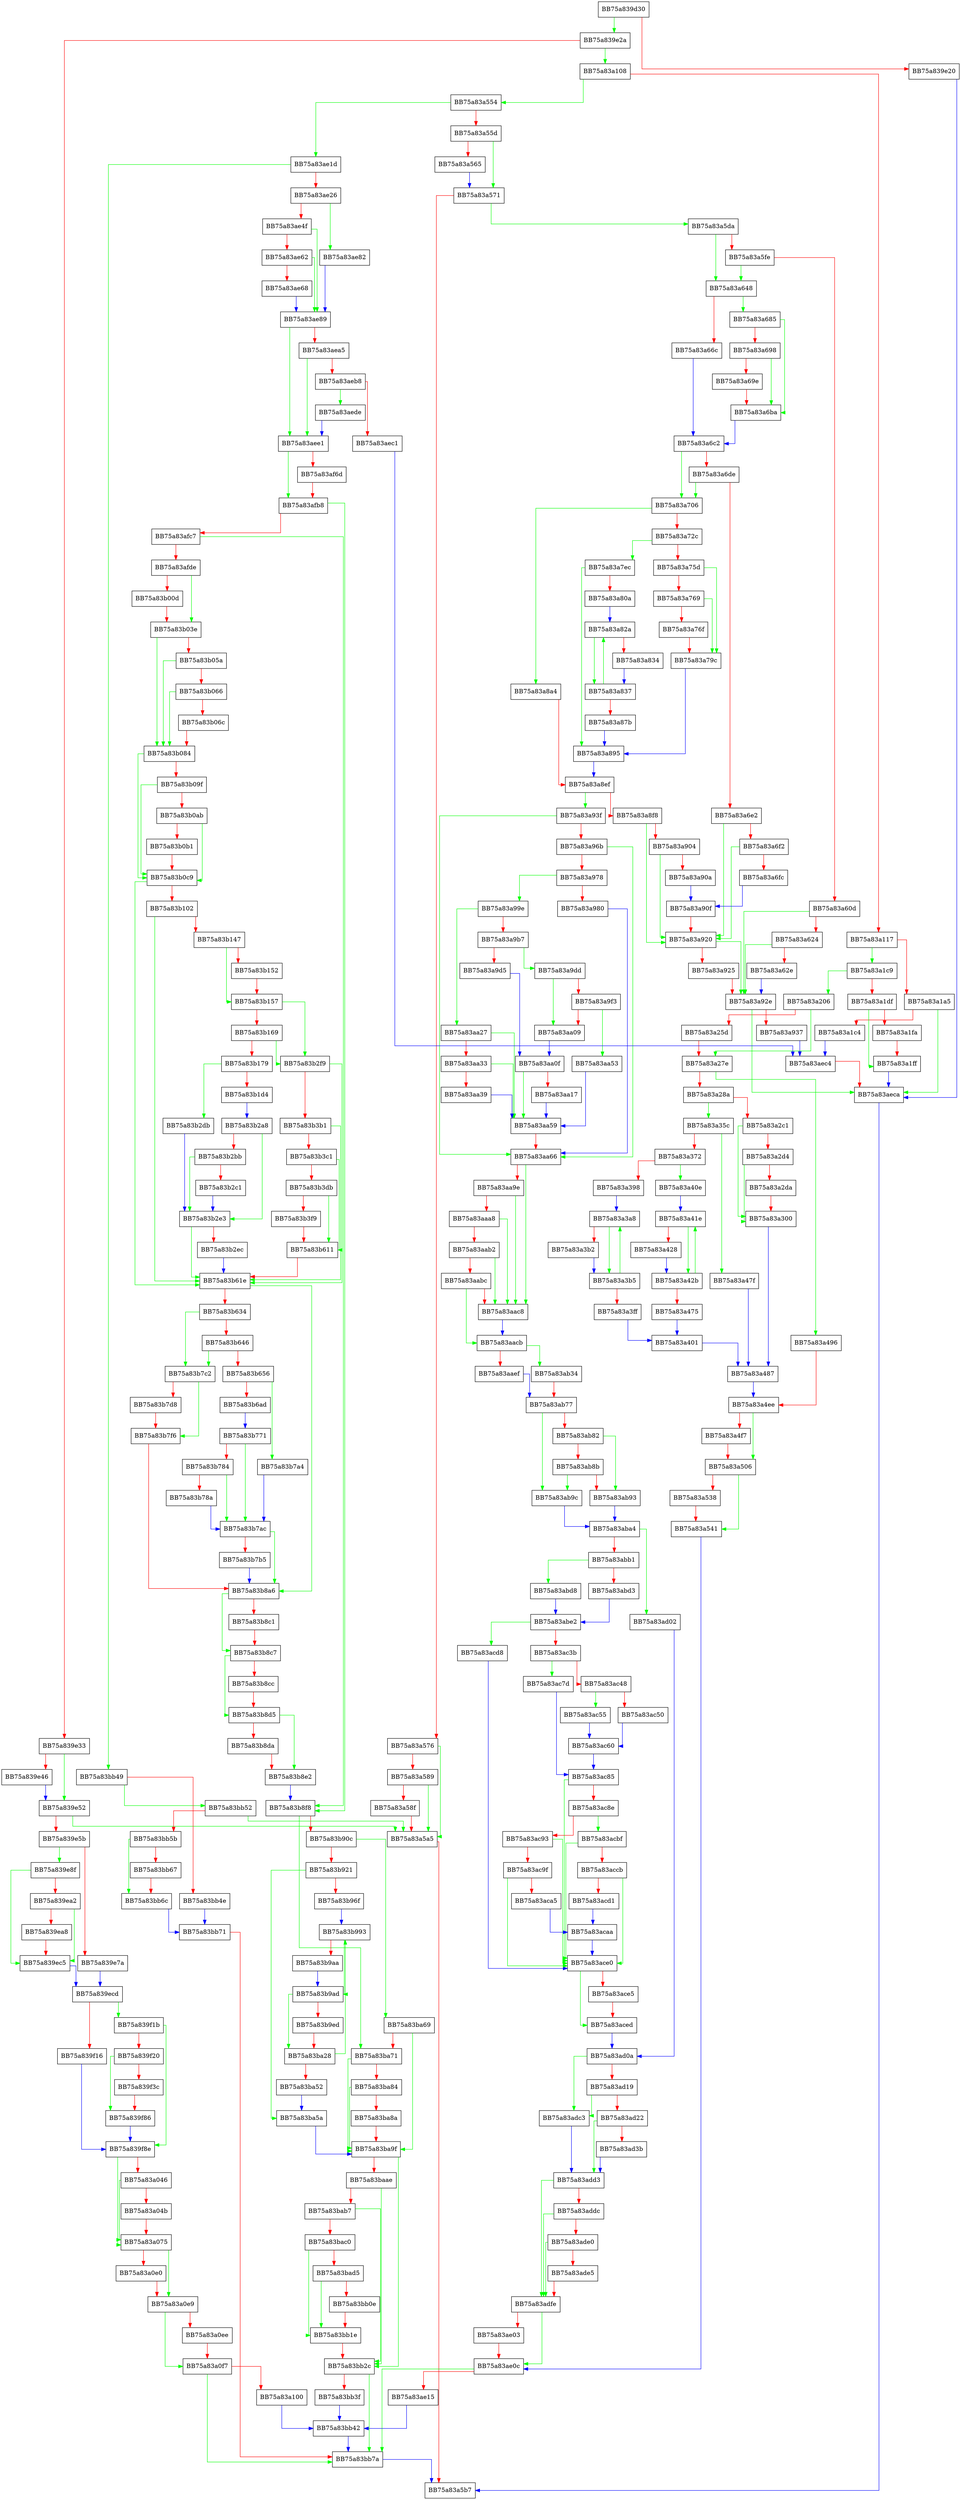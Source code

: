 digraph HandleNotification {
  node [shape="box"];
  graph [splines=ortho];
  BB75a839d30 -> BB75a839e2a [color="green"];
  BB75a839d30 -> BB75a839e20 [color="red"];
  BB75a839e20 -> BB75a83aeca [color="blue"];
  BB75a839e2a -> BB75a83a108 [color="green"];
  BB75a839e2a -> BB75a839e33 [color="red"];
  BB75a839e33 -> BB75a839e52 [color="green"];
  BB75a839e33 -> BB75a839e46 [color="red"];
  BB75a839e46 -> BB75a839e52 [color="blue"];
  BB75a839e52 -> BB75a83a5a5 [color="green"];
  BB75a839e52 -> BB75a839e5b [color="red"];
  BB75a839e5b -> BB75a839e8f [color="green"];
  BB75a839e5b -> BB75a839e7a [color="red"];
  BB75a839e7a -> BB75a839ecd [color="blue"];
  BB75a839e8f -> BB75a839ec5 [color="green"];
  BB75a839e8f -> BB75a839ea2 [color="red"];
  BB75a839ea2 -> BB75a839ec5 [color="green"];
  BB75a839ea2 -> BB75a839ea8 [color="red"];
  BB75a839ea8 -> BB75a839ec5 [color="red"];
  BB75a839ec5 -> BB75a839ecd [color="blue"];
  BB75a839ecd -> BB75a839f1b [color="green"];
  BB75a839ecd -> BB75a839f16 [color="red"];
  BB75a839f16 -> BB75a839f8e [color="blue"];
  BB75a839f1b -> BB75a839f8e [color="green"];
  BB75a839f1b -> BB75a839f20 [color="red"];
  BB75a839f20 -> BB75a839f86 [color="green"];
  BB75a839f20 -> BB75a839f3c [color="red"];
  BB75a839f3c -> BB75a839f86 [color="red"];
  BB75a839f86 -> BB75a839f8e [color="blue"];
  BB75a839f8e -> BB75a83a075 [color="green"];
  BB75a839f8e -> BB75a83a046 [color="red"];
  BB75a83a046 -> BB75a83a075 [color="green"];
  BB75a83a046 -> BB75a83a04b [color="red"];
  BB75a83a04b -> BB75a83a075 [color="red"];
  BB75a83a075 -> BB75a83a0e9 [color="green"];
  BB75a83a075 -> BB75a83a0e0 [color="red"];
  BB75a83a0e0 -> BB75a83a0e9 [color="red"];
  BB75a83a0e9 -> BB75a83a0f7 [color="green"];
  BB75a83a0e9 -> BB75a83a0ee [color="red"];
  BB75a83a0ee -> BB75a83a0f7 [color="red"];
  BB75a83a0f7 -> BB75a83bb7a [color="green"];
  BB75a83a0f7 -> BB75a83a100 [color="red"];
  BB75a83a100 -> BB75a83bb42 [color="blue"];
  BB75a83a108 -> BB75a83a554 [color="green"];
  BB75a83a108 -> BB75a83a117 [color="red"];
  BB75a83a117 -> BB75a83a1c9 [color="green"];
  BB75a83a117 -> BB75a83a1a5 [color="red"];
  BB75a83a1a5 -> BB75a83aeca [color="green"];
  BB75a83a1a5 -> BB75a83a1c4 [color="red"];
  BB75a83a1c4 -> BB75a83aec4 [color="blue"];
  BB75a83a1c9 -> BB75a83a206 [color="green"];
  BB75a83a1c9 -> BB75a83a1df [color="red"];
  BB75a83a1df -> BB75a83a1ff [color="green"];
  BB75a83a1df -> BB75a83a1fa [color="red"];
  BB75a83a1fa -> BB75a83a1ff [color="red"];
  BB75a83a1ff -> BB75a83aeca [color="blue"];
  BB75a83a206 -> BB75a83a27e [color="green"];
  BB75a83a206 -> BB75a83a25d [color="red"];
  BB75a83a25d -> BB75a83a27e [color="red"];
  BB75a83a27e -> BB75a83a496 [color="green"];
  BB75a83a27e -> BB75a83a28a [color="red"];
  BB75a83a28a -> BB75a83a35c [color="green"];
  BB75a83a28a -> BB75a83a2c1 [color="red"];
  BB75a83a2c1 -> BB75a83a300 [color="green"];
  BB75a83a2c1 -> BB75a83a2d4 [color="red"];
  BB75a83a2d4 -> BB75a83a300 [color="green"];
  BB75a83a2d4 -> BB75a83a2da [color="red"];
  BB75a83a2da -> BB75a83a300 [color="red"];
  BB75a83a300 -> BB75a83a487 [color="blue"];
  BB75a83a35c -> BB75a83a47f [color="green"];
  BB75a83a35c -> BB75a83a372 [color="red"];
  BB75a83a372 -> BB75a83a40e [color="green"];
  BB75a83a372 -> BB75a83a398 [color="red"];
  BB75a83a398 -> BB75a83a3a8 [color="blue"];
  BB75a83a3a8 -> BB75a83a3b5 [color="green"];
  BB75a83a3a8 -> BB75a83a3b2 [color="red"];
  BB75a83a3b2 -> BB75a83a3b5 [color="blue"];
  BB75a83a3b5 -> BB75a83a3a8 [color="green"];
  BB75a83a3b5 -> BB75a83a3ff [color="red"];
  BB75a83a3ff -> BB75a83a401 [color="blue"];
  BB75a83a401 -> BB75a83a487 [color="blue"];
  BB75a83a40e -> BB75a83a41e [color="blue"];
  BB75a83a41e -> BB75a83a42b [color="green"];
  BB75a83a41e -> BB75a83a428 [color="red"];
  BB75a83a428 -> BB75a83a42b [color="blue"];
  BB75a83a42b -> BB75a83a41e [color="green"];
  BB75a83a42b -> BB75a83a475 [color="red"];
  BB75a83a475 -> BB75a83a401 [color="blue"];
  BB75a83a47f -> BB75a83a487 [color="blue"];
  BB75a83a487 -> BB75a83a4ee [color="blue"];
  BB75a83a496 -> BB75a83a4ee [color="red"];
  BB75a83a4ee -> BB75a83a506 [color="green"];
  BB75a83a4ee -> BB75a83a4f7 [color="red"];
  BB75a83a4f7 -> BB75a83a506 [color="red"];
  BB75a83a506 -> BB75a83a541 [color="green"];
  BB75a83a506 -> BB75a83a538 [color="red"];
  BB75a83a538 -> BB75a83a541 [color="red"];
  BB75a83a541 -> BB75a83ae0c [color="blue"];
  BB75a83a554 -> BB75a83ae1d [color="green"];
  BB75a83a554 -> BB75a83a55d [color="red"];
  BB75a83a55d -> BB75a83a571 [color="green"];
  BB75a83a55d -> BB75a83a565 [color="red"];
  BB75a83a565 -> BB75a83a571 [color="blue"];
  BB75a83a571 -> BB75a83a5da [color="green"];
  BB75a83a571 -> BB75a83a576 [color="red"];
  BB75a83a576 -> BB75a83a5a5 [color="green"];
  BB75a83a576 -> BB75a83a589 [color="red"];
  BB75a83a589 -> BB75a83a5a5 [color="green"];
  BB75a83a589 -> BB75a83a58f [color="red"];
  BB75a83a58f -> BB75a83a5a5 [color="red"];
  BB75a83a5a5 -> BB75a83a5b7 [color="red"];
  BB75a83a5da -> BB75a83a648 [color="green"];
  BB75a83a5da -> BB75a83a5fe [color="red"];
  BB75a83a5fe -> BB75a83a648 [color="green"];
  BB75a83a5fe -> BB75a83a60d [color="red"];
  BB75a83a60d -> BB75a83a92e [color="green"];
  BB75a83a60d -> BB75a83a624 [color="red"];
  BB75a83a624 -> BB75a83a92e [color="green"];
  BB75a83a624 -> BB75a83a62e [color="red"];
  BB75a83a62e -> BB75a83a92e [color="blue"];
  BB75a83a648 -> BB75a83a685 [color="green"];
  BB75a83a648 -> BB75a83a66c [color="red"];
  BB75a83a66c -> BB75a83a6c2 [color="blue"];
  BB75a83a685 -> BB75a83a6ba [color="green"];
  BB75a83a685 -> BB75a83a698 [color="red"];
  BB75a83a698 -> BB75a83a6ba [color="green"];
  BB75a83a698 -> BB75a83a69e [color="red"];
  BB75a83a69e -> BB75a83a6ba [color="red"];
  BB75a83a6ba -> BB75a83a6c2 [color="blue"];
  BB75a83a6c2 -> BB75a83a706 [color="green"];
  BB75a83a6c2 -> BB75a83a6de [color="red"];
  BB75a83a6de -> BB75a83a706 [color="green"];
  BB75a83a6de -> BB75a83a6e2 [color="red"];
  BB75a83a6e2 -> BB75a83a920 [color="green"];
  BB75a83a6e2 -> BB75a83a6f2 [color="red"];
  BB75a83a6f2 -> BB75a83a920 [color="green"];
  BB75a83a6f2 -> BB75a83a6fc [color="red"];
  BB75a83a6fc -> BB75a83a90f [color="blue"];
  BB75a83a706 -> BB75a83a8a4 [color="green"];
  BB75a83a706 -> BB75a83a72c [color="red"];
  BB75a83a72c -> BB75a83a7ec [color="green"];
  BB75a83a72c -> BB75a83a75d [color="red"];
  BB75a83a75d -> BB75a83a79c [color="green"];
  BB75a83a75d -> BB75a83a769 [color="red"];
  BB75a83a769 -> BB75a83a79c [color="green"];
  BB75a83a769 -> BB75a83a76f [color="red"];
  BB75a83a76f -> BB75a83a79c [color="red"];
  BB75a83a79c -> BB75a83a895 [color="blue"];
  BB75a83a7ec -> BB75a83a895 [color="green"];
  BB75a83a7ec -> BB75a83a80a [color="red"];
  BB75a83a80a -> BB75a83a82a [color="blue"];
  BB75a83a82a -> BB75a83a837 [color="green"];
  BB75a83a82a -> BB75a83a834 [color="red"];
  BB75a83a834 -> BB75a83a837 [color="blue"];
  BB75a83a837 -> BB75a83a82a [color="green"];
  BB75a83a837 -> BB75a83a87b [color="red"];
  BB75a83a87b -> BB75a83a895 [color="blue"];
  BB75a83a895 -> BB75a83a8ef [color="blue"];
  BB75a83a8a4 -> BB75a83a8ef [color="red"];
  BB75a83a8ef -> BB75a83a93f [color="green"];
  BB75a83a8ef -> BB75a83a8f8 [color="red"];
  BB75a83a8f8 -> BB75a83a920 [color="green"];
  BB75a83a8f8 -> BB75a83a904 [color="red"];
  BB75a83a904 -> BB75a83a920 [color="green"];
  BB75a83a904 -> BB75a83a90a [color="red"];
  BB75a83a90a -> BB75a83a90f [color="blue"];
  BB75a83a90f -> BB75a83a920 [color="red"];
  BB75a83a920 -> BB75a83a92e [color="green"];
  BB75a83a920 -> BB75a83a925 [color="red"];
  BB75a83a925 -> BB75a83a92e [color="red"];
  BB75a83a92e -> BB75a83aeca [color="green"];
  BB75a83a92e -> BB75a83a937 [color="red"];
  BB75a83a937 -> BB75a83aec4 [color="blue"];
  BB75a83a93f -> BB75a83aa66 [color="green"];
  BB75a83a93f -> BB75a83a96b [color="red"];
  BB75a83a96b -> BB75a83aa66 [color="green"];
  BB75a83a96b -> BB75a83a978 [color="red"];
  BB75a83a978 -> BB75a83a99e [color="green"];
  BB75a83a978 -> BB75a83a980 [color="red"];
  BB75a83a980 -> BB75a83aa66 [color="blue"];
  BB75a83a99e -> BB75a83aa27 [color="green"];
  BB75a83a99e -> BB75a83a9b7 [color="red"];
  BB75a83a9b7 -> BB75a83a9dd [color="green"];
  BB75a83a9b7 -> BB75a83a9d5 [color="red"];
  BB75a83a9d5 -> BB75a83aa0f [color="blue"];
  BB75a83a9dd -> BB75a83aa09 [color="green"];
  BB75a83a9dd -> BB75a83a9f3 [color="red"];
  BB75a83a9f3 -> BB75a83aa53 [color="green"];
  BB75a83a9f3 -> BB75a83aa09 [color="red"];
  BB75a83aa09 -> BB75a83aa0f [color="blue"];
  BB75a83aa0f -> BB75a83aa59 [color="green"];
  BB75a83aa0f -> BB75a83aa17 [color="red"];
  BB75a83aa17 -> BB75a83aa59 [color="blue"];
  BB75a83aa27 -> BB75a83aa59 [color="green"];
  BB75a83aa27 -> BB75a83aa33 [color="red"];
  BB75a83aa33 -> BB75a83aa59 [color="green"];
  BB75a83aa33 -> BB75a83aa39 [color="red"];
  BB75a83aa39 -> BB75a83aa59 [color="blue"];
  BB75a83aa53 -> BB75a83aa59 [color="blue"];
  BB75a83aa59 -> BB75a83aa66 [color="red"];
  BB75a83aa66 -> BB75a83aac8 [color="green"];
  BB75a83aa66 -> BB75a83aa9e [color="red"];
  BB75a83aa9e -> BB75a83aac8 [color="green"];
  BB75a83aa9e -> BB75a83aaa8 [color="red"];
  BB75a83aaa8 -> BB75a83aac8 [color="green"];
  BB75a83aaa8 -> BB75a83aab2 [color="red"];
  BB75a83aab2 -> BB75a83aac8 [color="green"];
  BB75a83aab2 -> BB75a83aabc [color="red"];
  BB75a83aabc -> BB75a83aacb [color="green"];
  BB75a83aabc -> BB75a83aac8 [color="red"];
  BB75a83aac8 -> BB75a83aacb [color="blue"];
  BB75a83aacb -> BB75a83ab34 [color="green"];
  BB75a83aacb -> BB75a83aaef [color="red"];
  BB75a83aaef -> BB75a83ab77 [color="blue"];
  BB75a83ab34 -> BB75a83ab77 [color="red"];
  BB75a83ab77 -> BB75a83ab9c [color="green"];
  BB75a83ab77 -> BB75a83ab82 [color="red"];
  BB75a83ab82 -> BB75a83ab93 [color="green"];
  BB75a83ab82 -> BB75a83ab8b [color="red"];
  BB75a83ab8b -> BB75a83ab9c [color="green"];
  BB75a83ab8b -> BB75a83ab93 [color="red"];
  BB75a83ab93 -> BB75a83aba4 [color="blue"];
  BB75a83ab9c -> BB75a83aba4 [color="blue"];
  BB75a83aba4 -> BB75a83ad02 [color="green"];
  BB75a83aba4 -> BB75a83abb1 [color="red"];
  BB75a83abb1 -> BB75a83abd8 [color="green"];
  BB75a83abb1 -> BB75a83abd3 [color="red"];
  BB75a83abd3 -> BB75a83abe2 [color="blue"];
  BB75a83abd8 -> BB75a83abe2 [color="blue"];
  BB75a83abe2 -> BB75a83acd8 [color="green"];
  BB75a83abe2 -> BB75a83ac3b [color="red"];
  BB75a83ac3b -> BB75a83ac7d [color="green"];
  BB75a83ac3b -> BB75a83ac48 [color="red"];
  BB75a83ac48 -> BB75a83ac55 [color="green"];
  BB75a83ac48 -> BB75a83ac50 [color="red"];
  BB75a83ac50 -> BB75a83ac60 [color="blue"];
  BB75a83ac55 -> BB75a83ac60 [color="blue"];
  BB75a83ac60 -> BB75a83ac85 [color="blue"];
  BB75a83ac7d -> BB75a83ac85 [color="blue"];
  BB75a83ac85 -> BB75a83ace0 [color="green"];
  BB75a83ac85 -> BB75a83ac8e [color="red"];
  BB75a83ac8e -> BB75a83acbf [color="green"];
  BB75a83ac8e -> BB75a83ac93 [color="red"];
  BB75a83ac93 -> BB75a83ace0 [color="green"];
  BB75a83ac93 -> BB75a83ac9f [color="red"];
  BB75a83ac9f -> BB75a83ace0 [color="green"];
  BB75a83ac9f -> BB75a83aca5 [color="red"];
  BB75a83aca5 -> BB75a83acaa [color="blue"];
  BB75a83acaa -> BB75a83ace0 [color="blue"];
  BB75a83acbf -> BB75a83ace0 [color="green"];
  BB75a83acbf -> BB75a83accb [color="red"];
  BB75a83accb -> BB75a83ace0 [color="green"];
  BB75a83accb -> BB75a83acd1 [color="red"];
  BB75a83acd1 -> BB75a83acaa [color="blue"];
  BB75a83acd8 -> BB75a83ace0 [color="blue"];
  BB75a83ace0 -> BB75a83aced [color="green"];
  BB75a83ace0 -> BB75a83ace5 [color="red"];
  BB75a83ace5 -> BB75a83aced [color="red"];
  BB75a83aced -> BB75a83ad0a [color="blue"];
  BB75a83ad02 -> BB75a83ad0a [color="blue"];
  BB75a83ad0a -> BB75a83adc3 [color="green"];
  BB75a83ad0a -> BB75a83ad19 [color="red"];
  BB75a83ad19 -> BB75a83adc3 [color="green"];
  BB75a83ad19 -> BB75a83ad22 [color="red"];
  BB75a83ad22 -> BB75a83add3 [color="green"];
  BB75a83ad22 -> BB75a83ad3b [color="red"];
  BB75a83ad3b -> BB75a83add3 [color="blue"];
  BB75a83adc3 -> BB75a83add3 [color="blue"];
  BB75a83add3 -> BB75a83adfe [color="green"];
  BB75a83add3 -> BB75a83addc [color="red"];
  BB75a83addc -> BB75a83adfe [color="green"];
  BB75a83addc -> BB75a83ade0 [color="red"];
  BB75a83ade0 -> BB75a83adfe [color="green"];
  BB75a83ade0 -> BB75a83ade5 [color="red"];
  BB75a83ade5 -> BB75a83adfe [color="red"];
  BB75a83adfe -> BB75a83ae0c [color="green"];
  BB75a83adfe -> BB75a83ae03 [color="red"];
  BB75a83ae03 -> BB75a83ae0c [color="red"];
  BB75a83ae0c -> BB75a83bb7a [color="green"];
  BB75a83ae0c -> BB75a83ae15 [color="red"];
  BB75a83ae15 -> BB75a83bb42 [color="blue"];
  BB75a83ae1d -> BB75a83bb49 [color="green"];
  BB75a83ae1d -> BB75a83ae26 [color="red"];
  BB75a83ae26 -> BB75a83ae82 [color="green"];
  BB75a83ae26 -> BB75a83ae4f [color="red"];
  BB75a83ae4f -> BB75a83ae89 [color="green"];
  BB75a83ae4f -> BB75a83ae62 [color="red"];
  BB75a83ae62 -> BB75a83ae89 [color="green"];
  BB75a83ae62 -> BB75a83ae68 [color="red"];
  BB75a83ae68 -> BB75a83ae89 [color="blue"];
  BB75a83ae82 -> BB75a83ae89 [color="blue"];
  BB75a83ae89 -> BB75a83aee1 [color="green"];
  BB75a83ae89 -> BB75a83aea5 [color="red"];
  BB75a83aea5 -> BB75a83aee1 [color="green"];
  BB75a83aea5 -> BB75a83aeb8 [color="red"];
  BB75a83aeb8 -> BB75a83aede [color="green"];
  BB75a83aeb8 -> BB75a83aec1 [color="red"];
  BB75a83aec1 -> BB75a83aec4 [color="blue"];
  BB75a83aec4 -> BB75a83aeca [color="red"];
  BB75a83aeca -> BB75a83a5b7 [color="blue"];
  BB75a83aede -> BB75a83aee1 [color="blue"];
  BB75a83aee1 -> BB75a83afb8 [color="green"];
  BB75a83aee1 -> BB75a83af6d [color="red"];
  BB75a83af6d -> BB75a83afb8 [color="red"];
  BB75a83afb8 -> BB75a83b8f8 [color="green"];
  BB75a83afb8 -> BB75a83afc7 [color="red"];
  BB75a83afc7 -> BB75a83b8f8 [color="green"];
  BB75a83afc7 -> BB75a83afde [color="red"];
  BB75a83afde -> BB75a83b03e [color="green"];
  BB75a83afde -> BB75a83b00d [color="red"];
  BB75a83b00d -> BB75a83b03e [color="red"];
  BB75a83b03e -> BB75a83b084 [color="green"];
  BB75a83b03e -> BB75a83b05a [color="red"];
  BB75a83b05a -> BB75a83b084 [color="green"];
  BB75a83b05a -> BB75a83b066 [color="red"];
  BB75a83b066 -> BB75a83b084 [color="green"];
  BB75a83b066 -> BB75a83b06c [color="red"];
  BB75a83b06c -> BB75a83b084 [color="red"];
  BB75a83b084 -> BB75a83b0c9 [color="green"];
  BB75a83b084 -> BB75a83b09f [color="red"];
  BB75a83b09f -> BB75a83b0c9 [color="green"];
  BB75a83b09f -> BB75a83b0ab [color="red"];
  BB75a83b0ab -> BB75a83b0c9 [color="green"];
  BB75a83b0ab -> BB75a83b0b1 [color="red"];
  BB75a83b0b1 -> BB75a83b0c9 [color="red"];
  BB75a83b0c9 -> BB75a83b61e [color="green"];
  BB75a83b0c9 -> BB75a83b102 [color="red"];
  BB75a83b102 -> BB75a83b61e [color="green"];
  BB75a83b102 -> BB75a83b147 [color="red"];
  BB75a83b147 -> BB75a83b157 [color="green"];
  BB75a83b147 -> BB75a83b152 [color="red"];
  BB75a83b152 -> BB75a83b157 [color="red"];
  BB75a83b157 -> BB75a83b2f9 [color="green"];
  BB75a83b157 -> BB75a83b169 [color="red"];
  BB75a83b169 -> BB75a83b2f9 [color="green"];
  BB75a83b169 -> BB75a83b179 [color="red"];
  BB75a83b179 -> BB75a83b2db [color="green"];
  BB75a83b179 -> BB75a83b1d4 [color="red"];
  BB75a83b1d4 -> BB75a83b2a8 [color="blue"];
  BB75a83b2a8 -> BB75a83b2e3 [color="green"];
  BB75a83b2a8 -> BB75a83b2bb [color="red"];
  BB75a83b2bb -> BB75a83b2e3 [color="green"];
  BB75a83b2bb -> BB75a83b2c1 [color="red"];
  BB75a83b2c1 -> BB75a83b2e3 [color="blue"];
  BB75a83b2db -> BB75a83b2e3 [color="blue"];
  BB75a83b2e3 -> BB75a83b61e [color="green"];
  BB75a83b2e3 -> BB75a83b2ec [color="red"];
  BB75a83b2ec -> BB75a83b61e [color="blue"];
  BB75a83b2f9 -> BB75a83b61e [color="green"];
  BB75a83b2f9 -> BB75a83b3b1 [color="red"];
  BB75a83b3b1 -> BB75a83b61e [color="green"];
  BB75a83b3b1 -> BB75a83b3c1 [color="red"];
  BB75a83b3c1 -> BB75a83b611 [color="green"];
  BB75a83b3c1 -> BB75a83b3db [color="red"];
  BB75a83b3db -> BB75a83b611 [color="green"];
  BB75a83b3db -> BB75a83b3f9 [color="red"];
  BB75a83b3f9 -> BB75a83b611 [color="red"];
  BB75a83b611 -> BB75a83b61e [color="red"];
  BB75a83b61e -> BB75a83b8a6 [color="green"];
  BB75a83b61e -> BB75a83b634 [color="red"];
  BB75a83b634 -> BB75a83b7c2 [color="green"];
  BB75a83b634 -> BB75a83b646 [color="red"];
  BB75a83b646 -> BB75a83b7c2 [color="green"];
  BB75a83b646 -> BB75a83b656 [color="red"];
  BB75a83b656 -> BB75a83b7a4 [color="green"];
  BB75a83b656 -> BB75a83b6ad [color="red"];
  BB75a83b6ad -> BB75a83b771 [color="blue"];
  BB75a83b771 -> BB75a83b7ac [color="green"];
  BB75a83b771 -> BB75a83b784 [color="red"];
  BB75a83b784 -> BB75a83b7ac [color="green"];
  BB75a83b784 -> BB75a83b78a [color="red"];
  BB75a83b78a -> BB75a83b7ac [color="blue"];
  BB75a83b7a4 -> BB75a83b7ac [color="blue"];
  BB75a83b7ac -> BB75a83b8a6 [color="green"];
  BB75a83b7ac -> BB75a83b7b5 [color="red"];
  BB75a83b7b5 -> BB75a83b8a6 [color="blue"];
  BB75a83b7c2 -> BB75a83b7f6 [color="green"];
  BB75a83b7c2 -> BB75a83b7d8 [color="red"];
  BB75a83b7d8 -> BB75a83b7f6 [color="red"];
  BB75a83b7f6 -> BB75a83b8a6 [color="red"];
  BB75a83b8a6 -> BB75a83b8c7 [color="green"];
  BB75a83b8a6 -> BB75a83b8c1 [color="red"];
  BB75a83b8c1 -> BB75a83b8c7 [color="red"];
  BB75a83b8c7 -> BB75a83b8d5 [color="green"];
  BB75a83b8c7 -> BB75a83b8cc [color="red"];
  BB75a83b8cc -> BB75a83b8d5 [color="red"];
  BB75a83b8d5 -> BB75a83b8e2 [color="green"];
  BB75a83b8d5 -> BB75a83b8da [color="red"];
  BB75a83b8da -> BB75a83b8e2 [color="red"];
  BB75a83b8e2 -> BB75a83b8f8 [color="blue"];
  BB75a83b8f8 -> BB75a83ba71 [color="green"];
  BB75a83b8f8 -> BB75a83b90c [color="red"];
  BB75a83b90c -> BB75a83ba69 [color="green"];
  BB75a83b90c -> BB75a83b921 [color="red"];
  BB75a83b921 -> BB75a83ba5a [color="green"];
  BB75a83b921 -> BB75a83b96f [color="red"];
  BB75a83b96f -> BB75a83b993 [color="blue"];
  BB75a83b993 -> BB75a83b9ad [color="green"];
  BB75a83b993 -> BB75a83b9aa [color="red"];
  BB75a83b9aa -> BB75a83b9ad [color="blue"];
  BB75a83b9ad -> BB75a83ba28 [color="green"];
  BB75a83b9ad -> BB75a83b9ed [color="red"];
  BB75a83b9ed -> BB75a83ba28 [color="red"];
  BB75a83ba28 -> BB75a83b993 [color="green"];
  BB75a83ba28 -> BB75a83ba52 [color="red"];
  BB75a83ba52 -> BB75a83ba5a [color="blue"];
  BB75a83ba5a -> BB75a83ba9f [color="blue"];
  BB75a83ba69 -> BB75a83ba9f [color="green"];
  BB75a83ba69 -> BB75a83ba71 [color="red"];
  BB75a83ba71 -> BB75a83ba9f [color="green"];
  BB75a83ba71 -> BB75a83ba84 [color="red"];
  BB75a83ba84 -> BB75a83ba9f [color="green"];
  BB75a83ba84 -> BB75a83ba8a [color="red"];
  BB75a83ba8a -> BB75a83ba9f [color="red"];
  BB75a83ba9f -> BB75a83bb2c [color="green"];
  BB75a83ba9f -> BB75a83baae [color="red"];
  BB75a83baae -> BB75a83bb2c [color="green"];
  BB75a83baae -> BB75a83bab7 [color="red"];
  BB75a83bab7 -> BB75a83bb2c [color="green"];
  BB75a83bab7 -> BB75a83bac0 [color="red"];
  BB75a83bac0 -> BB75a83bb1e [color="green"];
  BB75a83bac0 -> BB75a83bad5 [color="red"];
  BB75a83bad5 -> BB75a83bb1e [color="green"];
  BB75a83bad5 -> BB75a83bb0e [color="red"];
  BB75a83bb0e -> BB75a83bb1e [color="red"];
  BB75a83bb1e -> BB75a83bb2c [color="red"];
  BB75a83bb2c -> BB75a83bb7a [color="green"];
  BB75a83bb2c -> BB75a83bb3f [color="red"];
  BB75a83bb3f -> BB75a83bb42 [color="blue"];
  BB75a83bb42 -> BB75a83bb7a [color="blue"];
  BB75a83bb49 -> BB75a83bb52 [color="green"];
  BB75a83bb49 -> BB75a83bb4e [color="red"];
  BB75a83bb4e -> BB75a83bb71 [color="blue"];
  BB75a83bb52 -> BB75a83a5a5 [color="green"];
  BB75a83bb52 -> BB75a83bb5b [color="red"];
  BB75a83bb5b -> BB75a83bb6c [color="green"];
  BB75a83bb5b -> BB75a83bb67 [color="red"];
  BB75a83bb67 -> BB75a83bb6c [color="red"];
  BB75a83bb6c -> BB75a83bb71 [color="blue"];
  BB75a83bb71 -> BB75a83bb7a [color="red"];
  BB75a83bb7a -> BB75a83a5b7 [color="blue"];
}